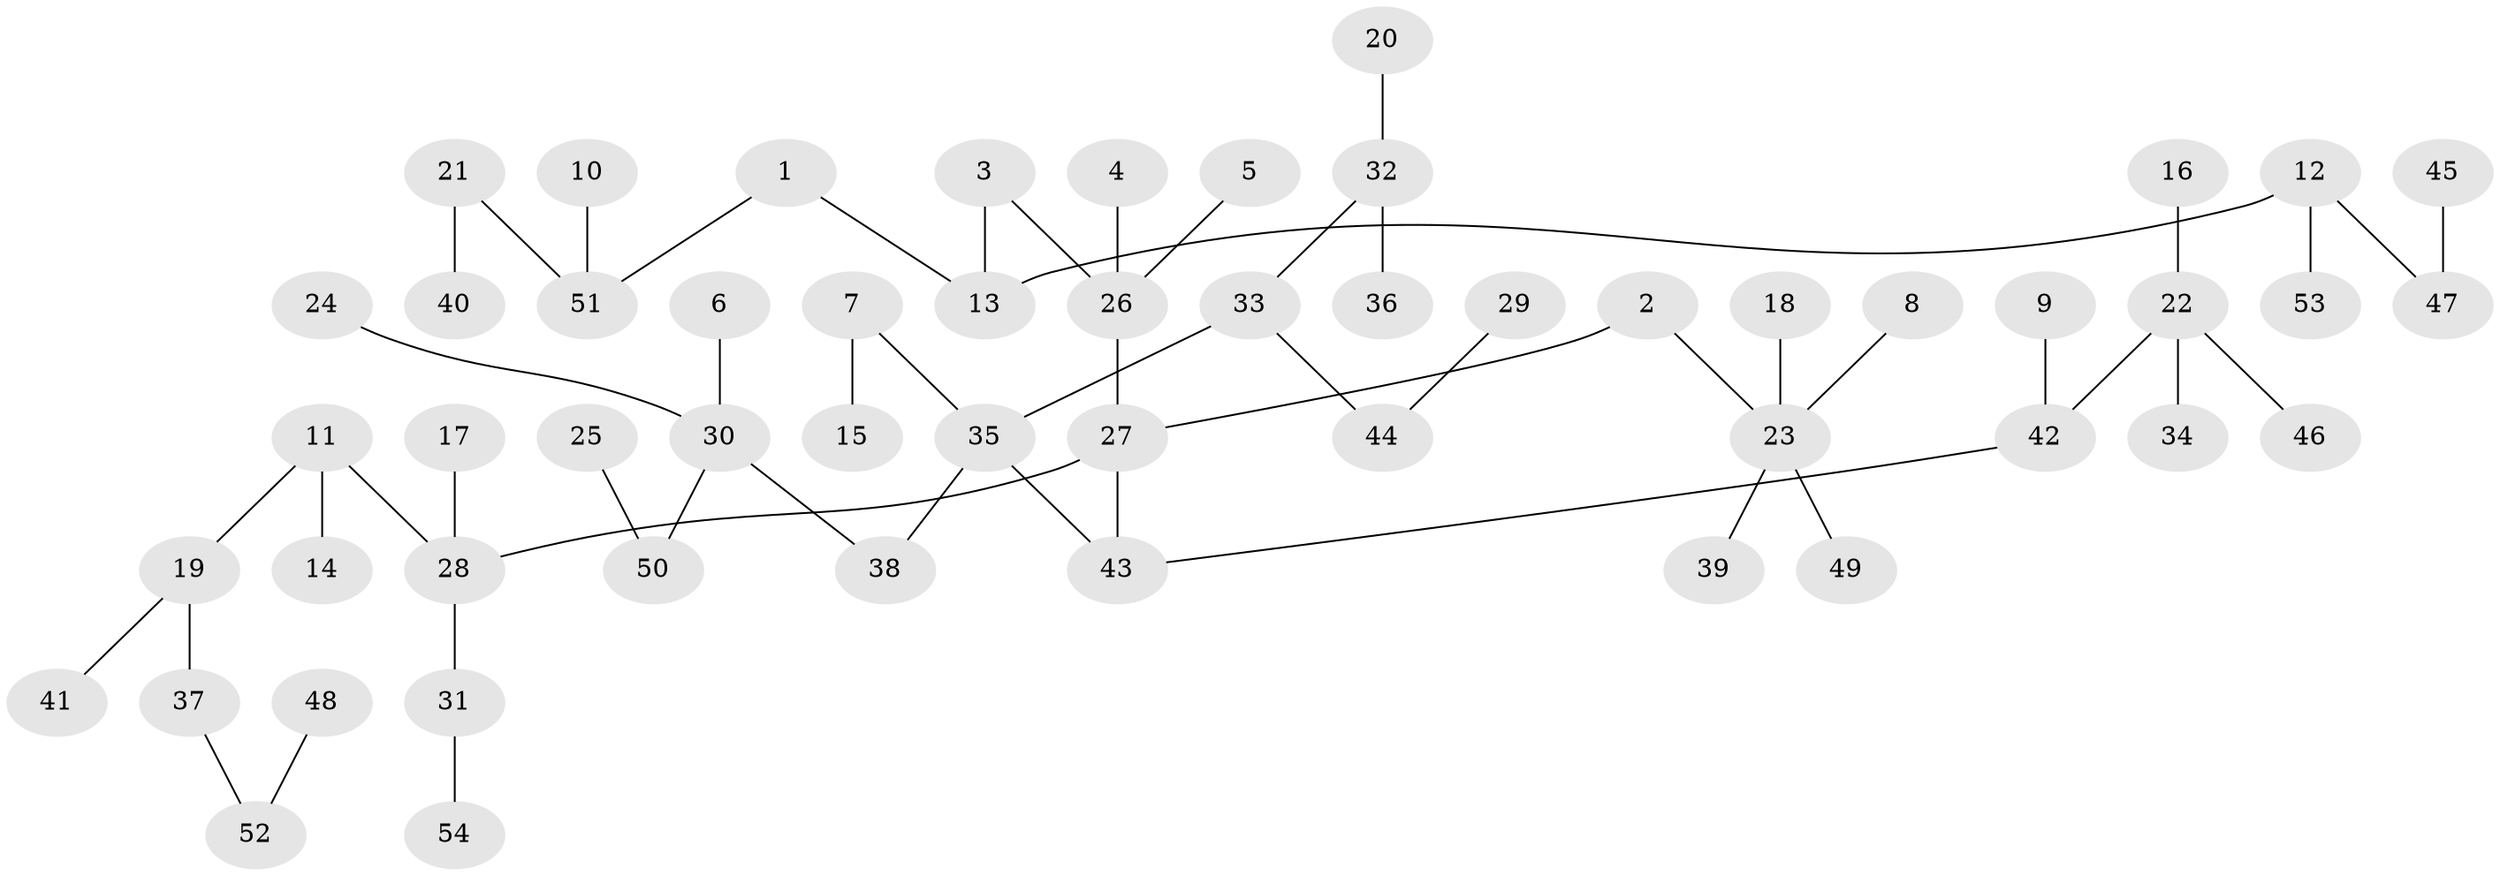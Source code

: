 // original degree distribution, {5: 0.0390625, 2: 0.203125, 6: 0.03125, 3: 0.09375, 4: 0.078125, 1: 0.546875, 7: 0.0078125}
// Generated by graph-tools (version 1.1) at 2025/37/03/04/25 23:37:26]
// undirected, 54 vertices, 53 edges
graph export_dot {
  node [color=gray90,style=filled];
  1;
  2;
  3;
  4;
  5;
  6;
  7;
  8;
  9;
  10;
  11;
  12;
  13;
  14;
  15;
  16;
  17;
  18;
  19;
  20;
  21;
  22;
  23;
  24;
  25;
  26;
  27;
  28;
  29;
  30;
  31;
  32;
  33;
  34;
  35;
  36;
  37;
  38;
  39;
  40;
  41;
  42;
  43;
  44;
  45;
  46;
  47;
  48;
  49;
  50;
  51;
  52;
  53;
  54;
  1 -- 13 [weight=1.0];
  1 -- 51 [weight=1.0];
  2 -- 23 [weight=1.0];
  2 -- 27 [weight=1.0];
  3 -- 13 [weight=1.0];
  3 -- 26 [weight=1.0];
  4 -- 26 [weight=1.0];
  5 -- 26 [weight=1.0];
  6 -- 30 [weight=1.0];
  7 -- 15 [weight=1.0];
  7 -- 35 [weight=1.0];
  8 -- 23 [weight=1.0];
  9 -- 42 [weight=1.0];
  10 -- 51 [weight=1.0];
  11 -- 14 [weight=1.0];
  11 -- 19 [weight=1.0];
  11 -- 28 [weight=1.0];
  12 -- 13 [weight=1.0];
  12 -- 47 [weight=1.0];
  12 -- 53 [weight=1.0];
  16 -- 22 [weight=1.0];
  17 -- 28 [weight=1.0];
  18 -- 23 [weight=1.0];
  19 -- 37 [weight=1.0];
  19 -- 41 [weight=1.0];
  20 -- 32 [weight=1.0];
  21 -- 40 [weight=1.0];
  21 -- 51 [weight=1.0];
  22 -- 34 [weight=1.0];
  22 -- 42 [weight=1.0];
  22 -- 46 [weight=1.0];
  23 -- 39 [weight=1.0];
  23 -- 49 [weight=1.0];
  24 -- 30 [weight=1.0];
  25 -- 50 [weight=1.0];
  26 -- 27 [weight=1.0];
  27 -- 28 [weight=1.0];
  27 -- 43 [weight=1.0];
  28 -- 31 [weight=1.0];
  29 -- 44 [weight=1.0];
  30 -- 38 [weight=1.0];
  30 -- 50 [weight=1.0];
  31 -- 54 [weight=1.0];
  32 -- 33 [weight=1.0];
  32 -- 36 [weight=1.0];
  33 -- 35 [weight=1.0];
  33 -- 44 [weight=1.0];
  35 -- 38 [weight=1.0];
  35 -- 43 [weight=1.0];
  37 -- 52 [weight=1.0];
  42 -- 43 [weight=1.0];
  45 -- 47 [weight=1.0];
  48 -- 52 [weight=1.0];
}
